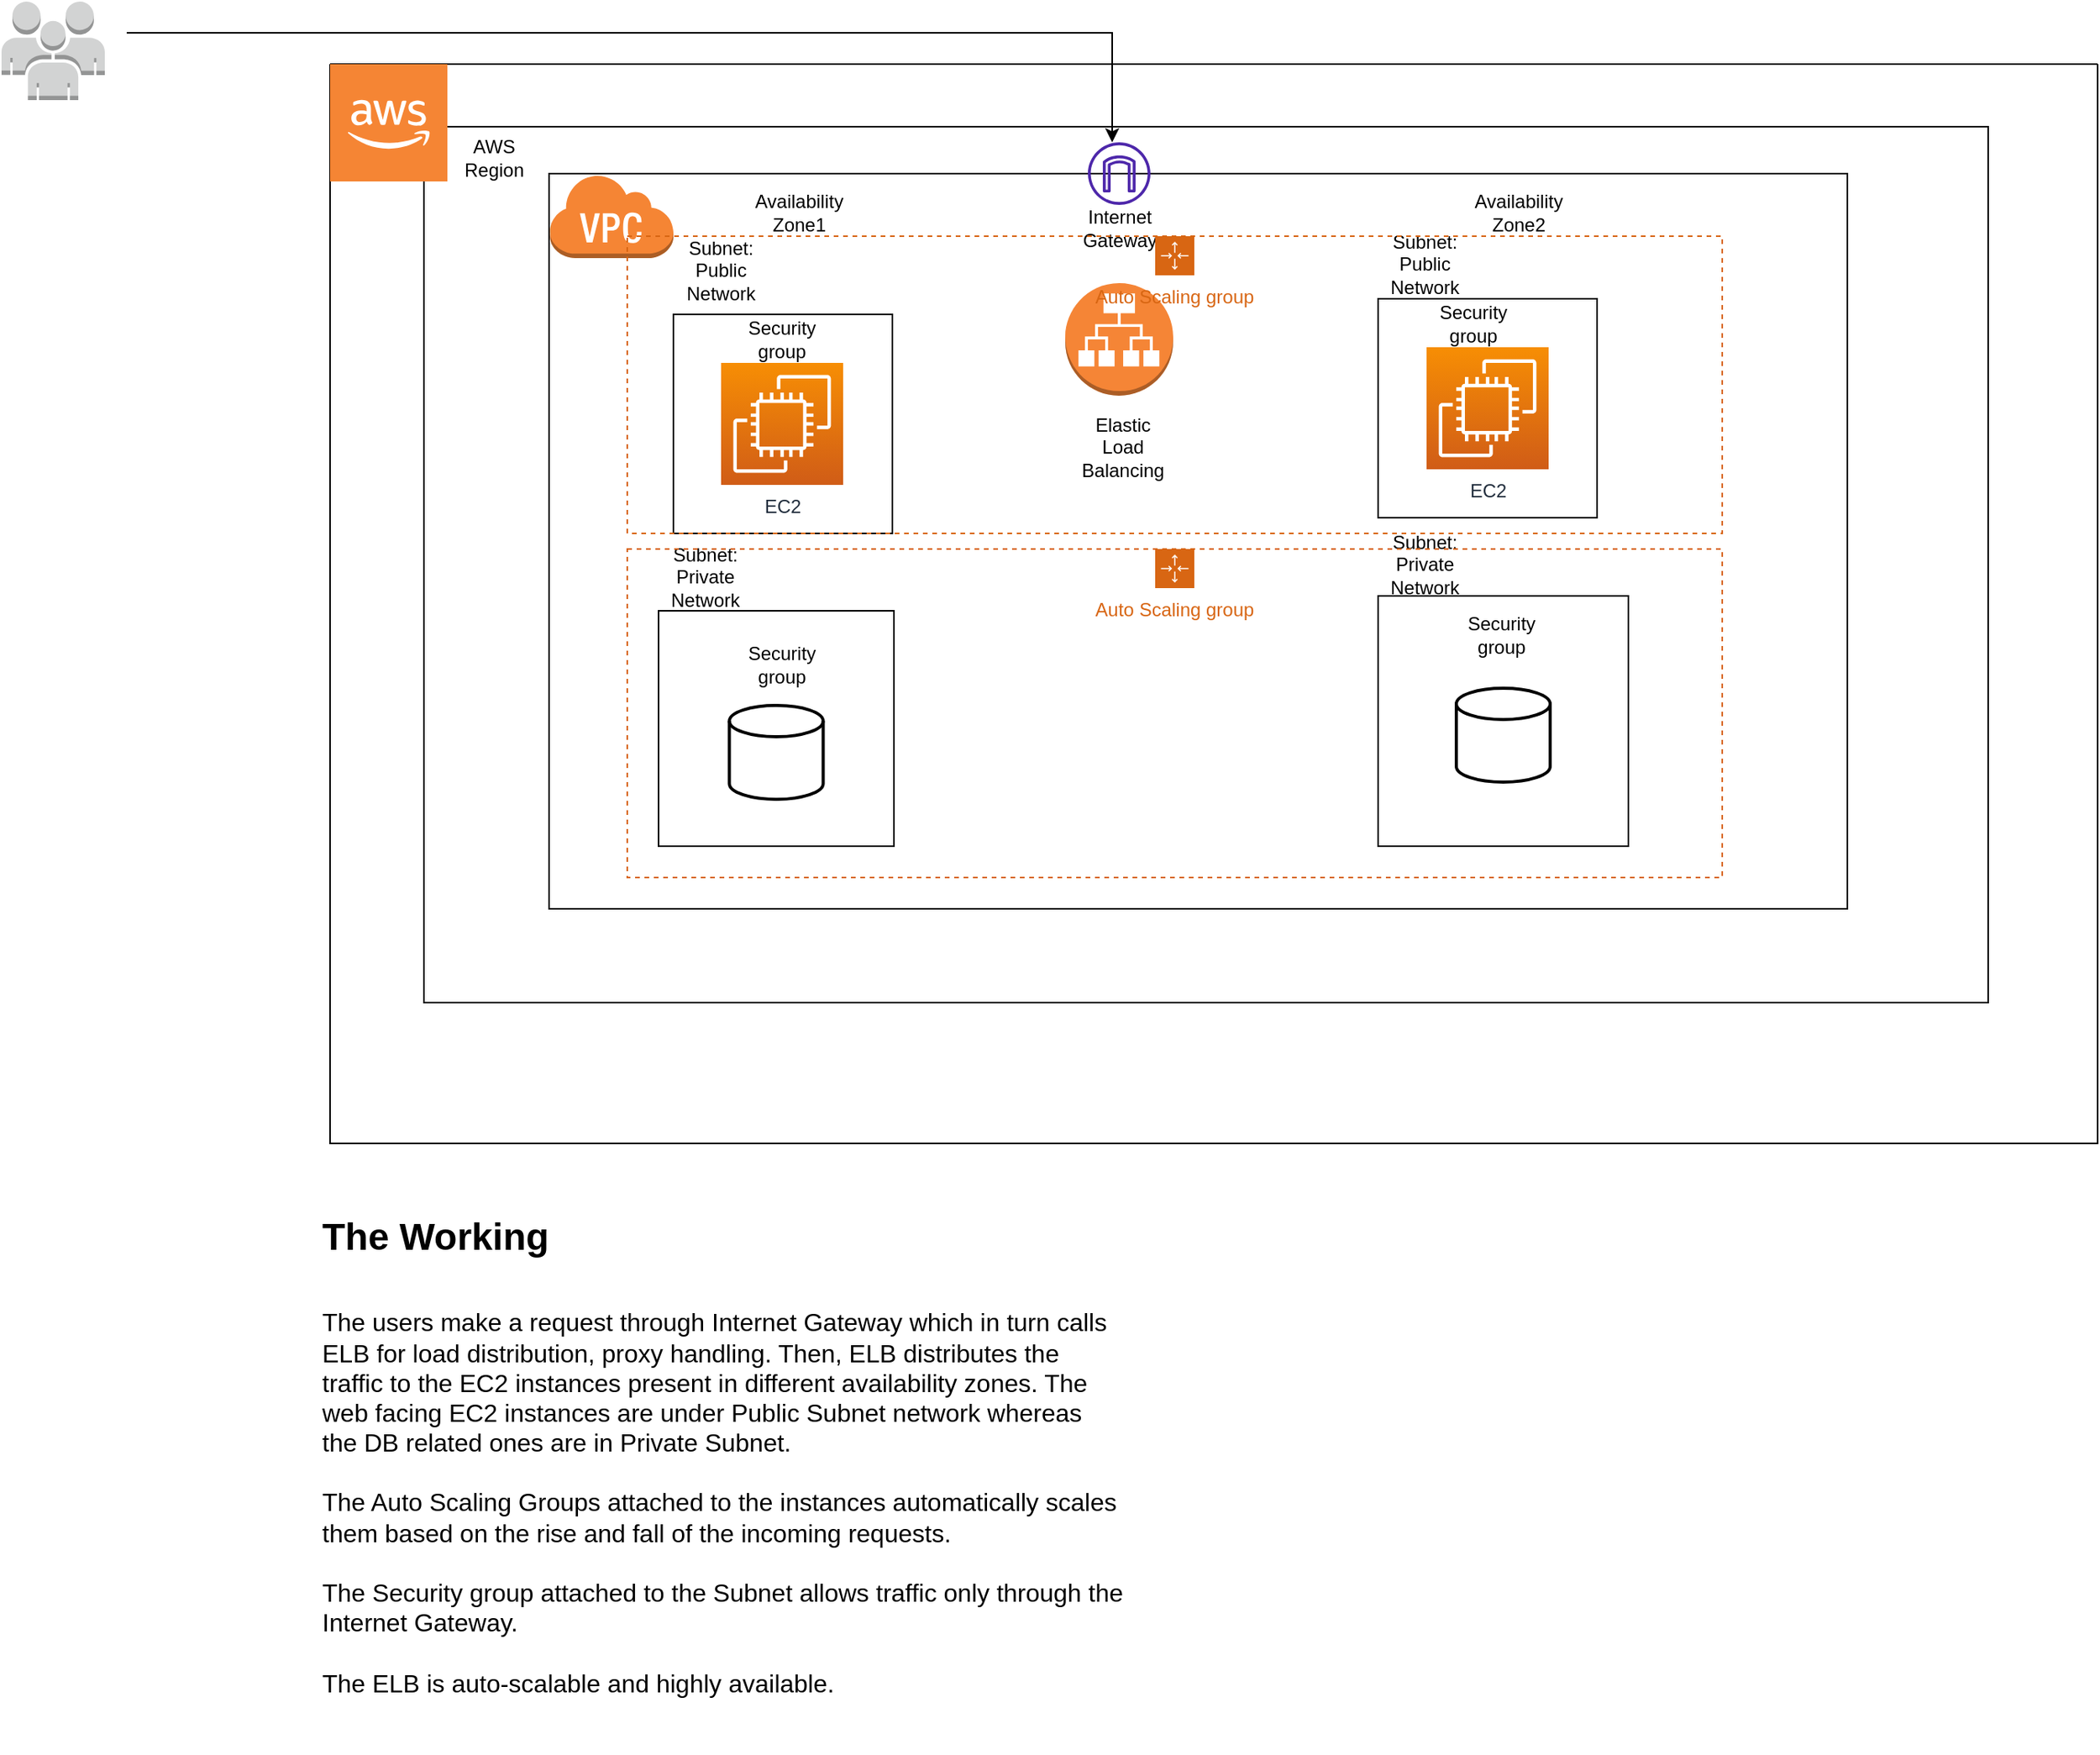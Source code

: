 <mxfile version="21.2.1" type="github">
  <diagram name="Page-1" id="PlIgevGMCSv-zmXggFxV">
    <mxGraphModel dx="1122" dy="-440" grid="1" gridSize="10" guides="1" tooltips="1" connect="1" arrows="1" fold="1" page="1" pageScale="1" pageWidth="827" pageHeight="1169" math="0" shadow="0">
      <root>
        <mxCell id="0" />
        <mxCell id="1" parent="0" />
        <mxCell id="gjgdPwr-CT8w_bqsHbFe-2" value="" style="swimlane;startSize=0;movable=0;resizable=0;rotatable=0;deletable=0;editable=0;locked=1;connectable=0;" vertex="1" parent="1">
          <mxGeometry x="290" y="1220" width="1130" height="690" as="geometry" />
        </mxCell>
        <mxCell id="gjgdPwr-CT8w_bqsHbFe-6" value="" style="rounded=0;whiteSpace=wrap;html=1;" vertex="1" parent="gjgdPwr-CT8w_bqsHbFe-2">
          <mxGeometry x="60" y="40" width="1000" height="560" as="geometry" />
        </mxCell>
        <mxCell id="gjgdPwr-CT8w_bqsHbFe-7" value="" style="rounded=0;whiteSpace=wrap;html=1;movable=1;resizable=1;rotatable=1;deletable=1;editable=1;locked=0;connectable=1;" vertex="1" parent="gjgdPwr-CT8w_bqsHbFe-2">
          <mxGeometry x="140" y="70" width="830" height="470" as="geometry" />
        </mxCell>
        <mxCell id="gjgdPwr-CT8w_bqsHbFe-8" value="" style="outlineConnect=0;dashed=0;verticalLabelPosition=bottom;verticalAlign=top;align=center;html=1;shape=mxgraph.aws3.virtual_private_cloud;fillColor=#F58534;gradientColor=none;" vertex="1" parent="gjgdPwr-CT8w_bqsHbFe-2">
          <mxGeometry x="140" y="70" width="79.5" height="54" as="geometry" />
        </mxCell>
        <mxCell id="gjgdPwr-CT8w_bqsHbFe-12" value="" style="outlineConnect=0;dashed=0;verticalLabelPosition=bottom;verticalAlign=top;align=center;html=1;shape=mxgraph.aws3.cloud_2;fillColor=#F58534;gradientColor=none;movable=0;resizable=0;rotatable=0;deletable=0;editable=0;locked=1;connectable=0;" vertex="1" parent="gjgdPwr-CT8w_bqsHbFe-2">
          <mxGeometry width="75" height="75" as="geometry" />
        </mxCell>
        <mxCell id="gjgdPwr-CT8w_bqsHbFe-15" value="AWS Region" style="text;html=1;strokeColor=none;fillColor=none;align=center;verticalAlign=middle;whiteSpace=wrap;rounded=0;" vertex="1" parent="gjgdPwr-CT8w_bqsHbFe-2">
          <mxGeometry x="75" y="45" width="60" height="30" as="geometry" />
        </mxCell>
        <mxCell id="gjgdPwr-CT8w_bqsHbFe-16" value="" style="whiteSpace=wrap;html=1;aspect=fixed;movable=0;resizable=0;rotatable=0;deletable=0;editable=0;locked=1;connectable=0;" vertex="1" parent="gjgdPwr-CT8w_bqsHbFe-2">
          <mxGeometry x="219.5" y="160" width="140" height="140" as="geometry" />
        </mxCell>
        <mxCell id="gjgdPwr-CT8w_bqsHbFe-17" value="EC2" style="sketch=0;points=[[0,0,0],[0.25,0,0],[0.5,0,0],[0.75,0,0],[1,0,0],[0,1,0],[0.25,1,0],[0.5,1,0],[0.75,1,0],[1,1,0],[0,0.25,0],[0,0.5,0],[0,0.75,0],[1,0.25,0],[1,0.5,0],[1,0.75,0]];outlineConnect=0;fontColor=#232F3E;gradientColor=#F78E04;gradientDirection=north;fillColor=#D05C17;strokeColor=#ffffff;dashed=0;verticalLabelPosition=bottom;verticalAlign=top;align=center;html=1;fontSize=12;fontStyle=0;aspect=fixed;shape=mxgraph.aws4.resourceIcon;resIcon=mxgraph.aws4.ec2;movable=0;resizable=0;rotatable=0;deletable=0;editable=0;locked=1;connectable=0;" vertex="1" parent="gjgdPwr-CT8w_bqsHbFe-2">
          <mxGeometry x="250" y="191" width="78" height="78" as="geometry" />
        </mxCell>
        <mxCell id="gjgdPwr-CT8w_bqsHbFe-18" value="Security group" style="text;html=1;strokeColor=none;fillColor=none;align=center;verticalAlign=middle;whiteSpace=wrap;rounded=0;movable=0;resizable=0;rotatable=0;deletable=0;editable=0;locked=1;connectable=0;" vertex="1" parent="gjgdPwr-CT8w_bqsHbFe-2">
          <mxGeometry x="259" y="161" width="60" height="30" as="geometry" />
        </mxCell>
        <mxCell id="gjgdPwr-CT8w_bqsHbFe-20" value="" style="whiteSpace=wrap;html=1;aspect=fixed;movable=0;resizable=0;rotatable=0;deletable=0;editable=0;locked=1;connectable=0;" vertex="1" parent="gjgdPwr-CT8w_bqsHbFe-2">
          <mxGeometry x="670" y="150" width="140" height="140" as="geometry" />
        </mxCell>
        <mxCell id="gjgdPwr-CT8w_bqsHbFe-21" value="EC2" style="sketch=0;points=[[0,0,0],[0.25,0,0],[0.5,0,0],[0.75,0,0],[1,0,0],[0,1,0],[0.25,1,0],[0.5,1,0],[0.75,1,0],[1,1,0],[0,0.25,0],[0,0.5,0],[0,0.75,0],[1,0.25,0],[1,0.5,0],[1,0.75,0]];outlineConnect=0;fontColor=#232F3E;gradientColor=#F78E04;gradientDirection=north;fillColor=#D05C17;strokeColor=#ffffff;dashed=0;verticalLabelPosition=bottom;verticalAlign=top;align=center;html=1;fontSize=12;fontStyle=0;aspect=fixed;shape=mxgraph.aws4.resourceIcon;resIcon=mxgraph.aws4.ec2;movable=0;resizable=0;rotatable=0;deletable=0;editable=0;locked=1;connectable=0;" vertex="1" parent="gjgdPwr-CT8w_bqsHbFe-2">
          <mxGeometry x="701" y="181" width="78" height="78" as="geometry" />
        </mxCell>
        <mxCell id="gjgdPwr-CT8w_bqsHbFe-22" value="Security group" style="text;html=1;strokeColor=none;fillColor=none;align=center;verticalAlign=middle;whiteSpace=wrap;rounded=0;movable=0;resizable=0;rotatable=0;deletable=0;editable=0;locked=1;connectable=0;" vertex="1" parent="gjgdPwr-CT8w_bqsHbFe-2">
          <mxGeometry x="701" y="151" width="60" height="30" as="geometry" />
        </mxCell>
        <mxCell id="gjgdPwr-CT8w_bqsHbFe-23" value="" style="whiteSpace=wrap;html=1;aspect=fixed;movable=0;resizable=0;rotatable=0;deletable=0;editable=0;locked=1;connectable=0;" vertex="1" parent="gjgdPwr-CT8w_bqsHbFe-2">
          <mxGeometry x="210" y="349.5" width="150.5" height="150.5" as="geometry" />
        </mxCell>
        <mxCell id="gjgdPwr-CT8w_bqsHbFe-24" value="" style="whiteSpace=wrap;html=1;aspect=fixed;movable=0;resizable=0;rotatable=0;deletable=0;editable=0;locked=1;connectable=0;" vertex="1" parent="gjgdPwr-CT8w_bqsHbFe-2">
          <mxGeometry x="670" y="340" width="160" height="160" as="geometry" />
        </mxCell>
        <mxCell id="gjgdPwr-CT8w_bqsHbFe-25" value="" style="strokeWidth=2;html=1;shape=mxgraph.flowchart.database;whiteSpace=wrap;" vertex="1" parent="gjgdPwr-CT8w_bqsHbFe-2">
          <mxGeometry x="255.25" y="410" width="60" height="60" as="geometry" />
        </mxCell>
        <mxCell id="gjgdPwr-CT8w_bqsHbFe-26" value="Security group" style="text;html=1;strokeColor=none;fillColor=none;align=center;verticalAlign=middle;whiteSpace=wrap;rounded=0;" vertex="1" parent="gjgdPwr-CT8w_bqsHbFe-2">
          <mxGeometry x="259" y="369" width="60" height="30" as="geometry" />
        </mxCell>
        <mxCell id="gjgdPwr-CT8w_bqsHbFe-28" value="Security group" style="text;html=1;strokeColor=none;fillColor=none;align=center;verticalAlign=middle;whiteSpace=wrap;rounded=0;" vertex="1" parent="gjgdPwr-CT8w_bqsHbFe-2">
          <mxGeometry x="719" y="349.5" width="60" height="30" as="geometry" />
        </mxCell>
        <mxCell id="gjgdPwr-CT8w_bqsHbFe-29" value="" style="strokeWidth=2;html=1;shape=mxgraph.flowchart.database;whiteSpace=wrap;" vertex="1" parent="gjgdPwr-CT8w_bqsHbFe-2">
          <mxGeometry x="720" y="399" width="60" height="60" as="geometry" />
        </mxCell>
        <mxCell id="gjgdPwr-CT8w_bqsHbFe-31" value="Subnet: Public Network" style="text;html=1;strokeColor=none;fillColor=none;align=center;verticalAlign=middle;whiteSpace=wrap;rounded=0;" vertex="1" parent="gjgdPwr-CT8w_bqsHbFe-2">
          <mxGeometry x="219.5" y="110" width="60" height="44" as="geometry" />
        </mxCell>
        <mxCell id="gjgdPwr-CT8w_bqsHbFe-34" value="Subnet: Public Network" style="text;html=1;strokeColor=none;fillColor=none;align=center;verticalAlign=middle;whiteSpace=wrap;rounded=0;" vertex="1" parent="gjgdPwr-CT8w_bqsHbFe-2">
          <mxGeometry x="670" y="106" width="60" height="44" as="geometry" />
        </mxCell>
        <mxCell id="gjgdPwr-CT8w_bqsHbFe-35" value="Subnet: Private Network" style="text;html=1;strokeColor=none;fillColor=none;align=center;verticalAlign=middle;whiteSpace=wrap;rounded=0;movable=0;resizable=0;rotatable=0;deletable=0;editable=0;locked=1;connectable=0;" vertex="1" parent="gjgdPwr-CT8w_bqsHbFe-2">
          <mxGeometry x="210" y="305.5" width="60" height="44" as="geometry" />
        </mxCell>
        <mxCell id="gjgdPwr-CT8w_bqsHbFe-36" value="Subnet: Private Network" style="text;html=1;strokeColor=none;fillColor=none;align=center;verticalAlign=middle;whiteSpace=wrap;rounded=0;" vertex="1" parent="gjgdPwr-CT8w_bqsHbFe-2">
          <mxGeometry x="670" y="298" width="60" height="44" as="geometry" />
        </mxCell>
        <mxCell id="gjgdPwr-CT8w_bqsHbFe-37" value="" style="outlineConnect=0;dashed=0;verticalLabelPosition=bottom;verticalAlign=top;align=center;html=1;shape=mxgraph.aws3.application_load_balancer;fillColor=#F58536;gradientColor=none;" vertex="1" parent="1">
          <mxGeometry x="760" y="1360" width="69" height="72" as="geometry" />
        </mxCell>
        <mxCell id="gjgdPwr-CT8w_bqsHbFe-38" value="" style="sketch=0;outlineConnect=0;fontColor=#232F3E;gradientColor=none;fillColor=#4D27AA;strokeColor=none;dashed=0;verticalLabelPosition=bottom;verticalAlign=top;align=center;html=1;fontSize=12;fontStyle=0;aspect=fixed;pointerEvents=1;shape=mxgraph.aws4.internet_gateway;" vertex="1" parent="1">
          <mxGeometry x="774.5" y="1270" width="40" height="40" as="geometry" />
        </mxCell>
        <mxCell id="gjgdPwr-CT8w_bqsHbFe-39" value="" style="outlineConnect=0;dashed=0;verticalLabelPosition=bottom;verticalAlign=top;align=center;html=1;shape=mxgraph.aws3.users;fillColor=#D2D3D3;gradientColor=none;movable=0;resizable=0;rotatable=0;deletable=0;editable=0;locked=1;connectable=0;" vertex="1" parent="1">
          <mxGeometry x="80" y="1180" width="66" height="63" as="geometry" />
        </mxCell>
        <mxCell id="gjgdPwr-CT8w_bqsHbFe-43" value="" style="endArrow=classic;html=1;rounded=0;movable=0;resizable=0;rotatable=0;deletable=0;editable=0;locked=1;connectable=0;" edge="1" parent="1" target="gjgdPwr-CT8w_bqsHbFe-38">
          <mxGeometry width="50" height="50" relative="1" as="geometry">
            <mxPoint x="160" y="1200" as="sourcePoint" />
            <mxPoint x="780" y="1200" as="targetPoint" />
            <Array as="points">
              <mxPoint x="790" y="1200" />
              <mxPoint x="790" y="1270" />
            </Array>
          </mxGeometry>
        </mxCell>
        <mxCell id="gjgdPwr-CT8w_bqsHbFe-45" value="Internet Gateway" style="text;html=1;strokeColor=none;fillColor=none;align=center;verticalAlign=middle;whiteSpace=wrap;rounded=0;" vertex="1" parent="1">
          <mxGeometry x="764.5" y="1310" width="60" height="30" as="geometry" />
        </mxCell>
        <mxCell id="gjgdPwr-CT8w_bqsHbFe-46" value="Elastic Load Balancing" style="text;html=1;strokeColor=none;fillColor=none;align=center;verticalAlign=middle;whiteSpace=wrap;rounded=0;" vertex="1" parent="1">
          <mxGeometry x="767" y="1440" width="60" height="50" as="geometry" />
        </mxCell>
        <mxCell id="gjgdPwr-CT8w_bqsHbFe-50" value="Availability Zone1" style="text;html=1;strokeColor=none;fillColor=none;align=center;verticalAlign=middle;whiteSpace=wrap;rounded=0;" vertex="1" parent="1">
          <mxGeometry x="560" y="1300" width="60" height="30" as="geometry" />
        </mxCell>
        <mxCell id="gjgdPwr-CT8w_bqsHbFe-51" value="Availability Zone2" style="text;html=1;strokeColor=none;fillColor=none;align=center;verticalAlign=middle;whiteSpace=wrap;rounded=0;" vertex="1" parent="1">
          <mxGeometry x="1020" y="1300" width="60" height="30" as="geometry" />
        </mxCell>
        <mxCell id="gjgdPwr-CT8w_bqsHbFe-58" value="Auto Scaling group" style="points=[[0,0],[0.25,0],[0.5,0],[0.75,0],[1,0],[1,0.25],[1,0.5],[1,0.75],[1,1],[0.75,1],[0.5,1],[0.25,1],[0,1],[0,0.75],[0,0.5],[0,0.25]];outlineConnect=0;gradientColor=none;html=1;whiteSpace=wrap;fontSize=12;fontStyle=0;container=1;pointerEvents=0;collapsible=0;recursiveResize=0;shape=mxgraph.aws4.groupCenter;grIcon=mxgraph.aws4.group_auto_scaling_group;grStroke=1;strokeColor=#D86613;fillColor=none;verticalAlign=top;align=center;fontColor=#D86613;dashed=1;spacingTop=25;" vertex="1" parent="1">
          <mxGeometry x="480" y="1330" width="700" height="190" as="geometry" />
        </mxCell>
        <mxCell id="gjgdPwr-CT8w_bqsHbFe-59" value="Auto Scaling group" style="points=[[0,0],[0.25,0],[0.5,0],[0.75,0],[1,0],[1,0.25],[1,0.5],[1,0.75],[1,1],[0.75,1],[0.5,1],[0.25,1],[0,1],[0,0.75],[0,0.5],[0,0.25]];outlineConnect=0;gradientColor=none;html=1;whiteSpace=wrap;fontSize=12;fontStyle=0;container=1;pointerEvents=0;collapsible=0;recursiveResize=0;shape=mxgraph.aws4.groupCenter;grIcon=mxgraph.aws4.group_auto_scaling_group;grStroke=1;strokeColor=#D86613;fillColor=none;verticalAlign=top;align=center;fontColor=#D86613;dashed=1;spacingTop=25;movable=0;resizable=0;rotatable=0;deletable=0;editable=0;locked=1;connectable=0;" vertex="1" parent="1">
          <mxGeometry x="480" y="1530" width="700" height="210" as="geometry" />
        </mxCell>
        <mxCell id="gjgdPwr-CT8w_bqsHbFe-62" value="&lt;h1&gt;The Working&lt;/h1&gt;&lt;div&gt;&lt;br&gt;&lt;/div&gt;&lt;div style=&quot;font-size: 16px;&quot;&gt;&lt;font style=&quot;font-size: 16px;&quot;&gt;The users make a request through Internet Gateway which in turn calls ELB for load distribution, proxy handling. Then, ELB distributes the traffic to the EC2 instances present in different availability zones. The web facing EC2 instances are under Public Subnet network whereas the DB related ones are in Private Subnet.&lt;/font&gt;&lt;/div&gt;&lt;div style=&quot;font-size: 16px;&quot;&gt;&lt;font style=&quot;font-size: 16px;&quot;&gt;&lt;br&gt;&lt;/font&gt;&lt;/div&gt;&lt;div style=&quot;font-size: 16px;&quot;&gt;&lt;font style=&quot;font-size: 16px;&quot;&gt;The Auto Scaling Groups attached to the instances automatically scales them based on the rise and fall of the incoming requests.&amp;nbsp;&lt;/font&gt;&lt;/div&gt;&lt;div style=&quot;font-size: 16px;&quot;&gt;&lt;font style=&quot;font-size: 16px;&quot;&gt;&lt;br&gt;&lt;/font&gt;&lt;/div&gt;&lt;div style=&quot;font-size: 16px;&quot;&gt;&lt;font style=&quot;font-size: 16px;&quot;&gt;The Security group attached to the Subnet allows traffic only through the Internet Gateway.&lt;/font&gt;&lt;/div&gt;&lt;div style=&quot;font-size: 16px;&quot;&gt;&lt;font style=&quot;font-size: 16px;&quot;&gt;&lt;br&gt;&lt;/font&gt;&lt;/div&gt;&lt;div style=&quot;font-size: 16px;&quot;&gt;&lt;font style=&quot;font-size: 16px;&quot;&gt;The ELB is auto-scalable and highly available.&lt;/font&gt;&lt;/div&gt;" style="text;html=1;strokeColor=none;fillColor=none;spacing=5;spacingTop=-20;whiteSpace=wrap;overflow=hidden;rounded=0;movable=0;resizable=0;rotatable=0;deletable=0;editable=0;locked=1;connectable=0;" vertex="1" parent="1">
          <mxGeometry x="280" y="1950" width="520" height="350" as="geometry" />
        </mxCell>
      </root>
    </mxGraphModel>
  </diagram>
</mxfile>
